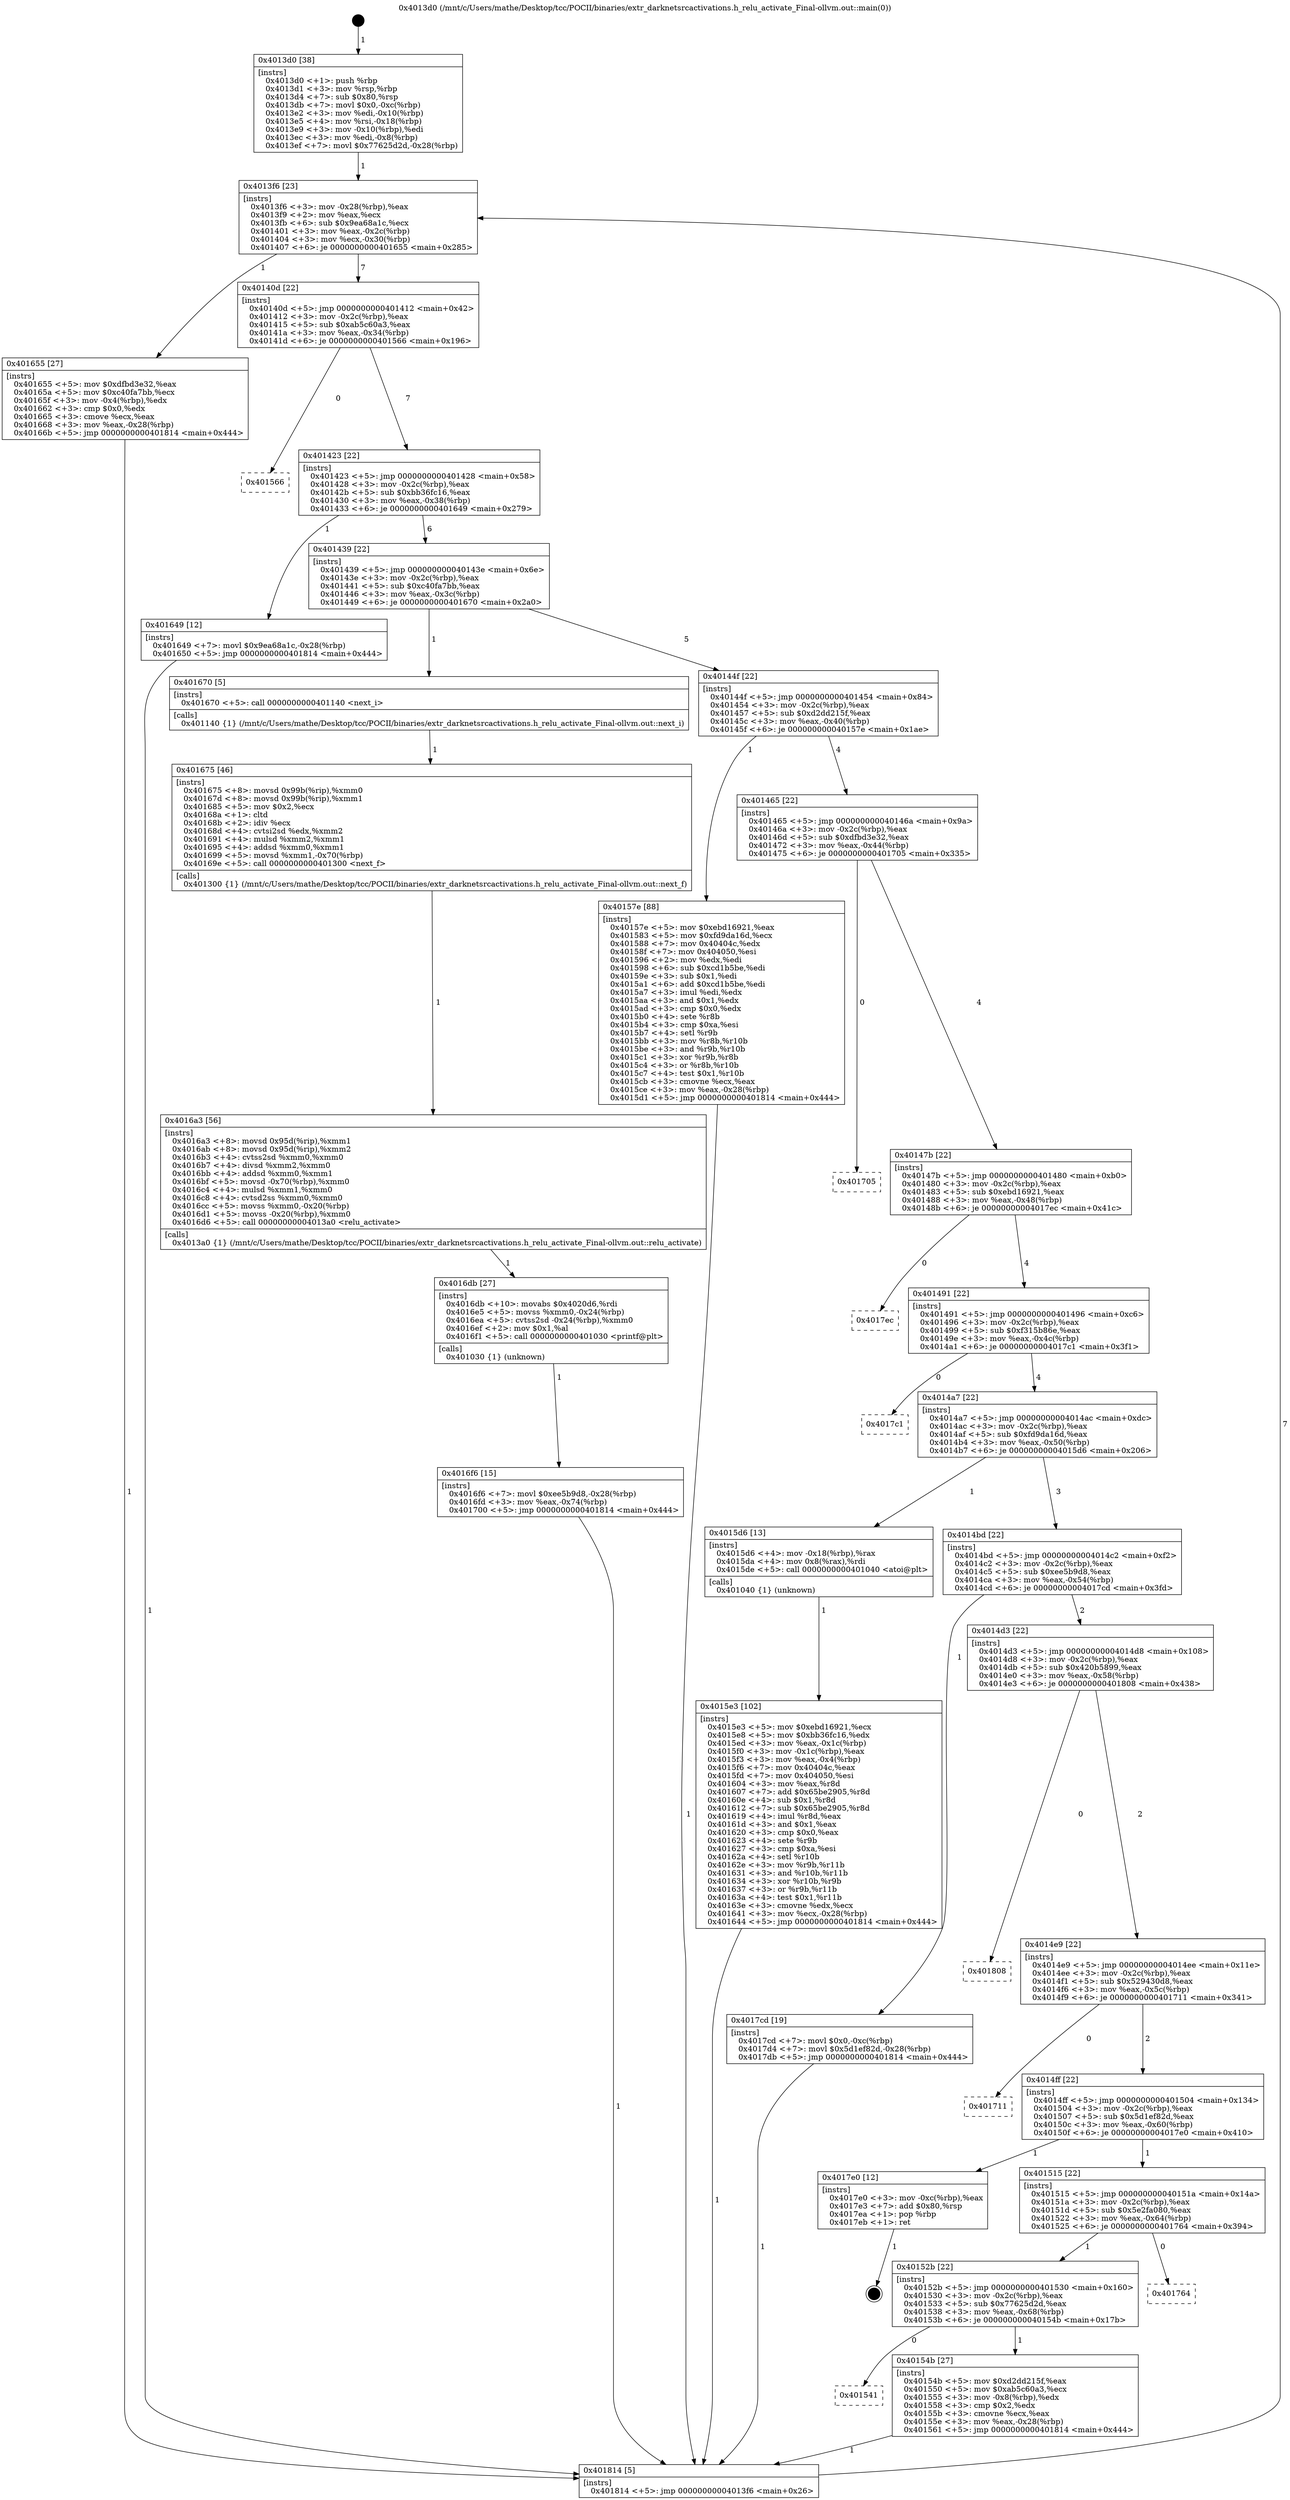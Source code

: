 digraph "0x4013d0" {
  label = "0x4013d0 (/mnt/c/Users/mathe/Desktop/tcc/POCII/binaries/extr_darknetsrcactivations.h_relu_activate_Final-ollvm.out::main(0))"
  labelloc = "t"
  node[shape=record]

  Entry [label="",width=0.3,height=0.3,shape=circle,fillcolor=black,style=filled]
  "0x4013f6" [label="{
     0x4013f6 [23]\l
     | [instrs]\l
     &nbsp;&nbsp;0x4013f6 \<+3\>: mov -0x28(%rbp),%eax\l
     &nbsp;&nbsp;0x4013f9 \<+2\>: mov %eax,%ecx\l
     &nbsp;&nbsp;0x4013fb \<+6\>: sub $0x9ea68a1c,%ecx\l
     &nbsp;&nbsp;0x401401 \<+3\>: mov %eax,-0x2c(%rbp)\l
     &nbsp;&nbsp;0x401404 \<+3\>: mov %ecx,-0x30(%rbp)\l
     &nbsp;&nbsp;0x401407 \<+6\>: je 0000000000401655 \<main+0x285\>\l
  }"]
  "0x401655" [label="{
     0x401655 [27]\l
     | [instrs]\l
     &nbsp;&nbsp;0x401655 \<+5\>: mov $0xdfbd3e32,%eax\l
     &nbsp;&nbsp;0x40165a \<+5\>: mov $0xc40fa7bb,%ecx\l
     &nbsp;&nbsp;0x40165f \<+3\>: mov -0x4(%rbp),%edx\l
     &nbsp;&nbsp;0x401662 \<+3\>: cmp $0x0,%edx\l
     &nbsp;&nbsp;0x401665 \<+3\>: cmove %ecx,%eax\l
     &nbsp;&nbsp;0x401668 \<+3\>: mov %eax,-0x28(%rbp)\l
     &nbsp;&nbsp;0x40166b \<+5\>: jmp 0000000000401814 \<main+0x444\>\l
  }"]
  "0x40140d" [label="{
     0x40140d [22]\l
     | [instrs]\l
     &nbsp;&nbsp;0x40140d \<+5\>: jmp 0000000000401412 \<main+0x42\>\l
     &nbsp;&nbsp;0x401412 \<+3\>: mov -0x2c(%rbp),%eax\l
     &nbsp;&nbsp;0x401415 \<+5\>: sub $0xab5c60a3,%eax\l
     &nbsp;&nbsp;0x40141a \<+3\>: mov %eax,-0x34(%rbp)\l
     &nbsp;&nbsp;0x40141d \<+6\>: je 0000000000401566 \<main+0x196\>\l
  }"]
  Exit [label="",width=0.3,height=0.3,shape=circle,fillcolor=black,style=filled,peripheries=2]
  "0x401566" [label="{
     0x401566\l
  }", style=dashed]
  "0x401423" [label="{
     0x401423 [22]\l
     | [instrs]\l
     &nbsp;&nbsp;0x401423 \<+5\>: jmp 0000000000401428 \<main+0x58\>\l
     &nbsp;&nbsp;0x401428 \<+3\>: mov -0x2c(%rbp),%eax\l
     &nbsp;&nbsp;0x40142b \<+5\>: sub $0xbb36fc16,%eax\l
     &nbsp;&nbsp;0x401430 \<+3\>: mov %eax,-0x38(%rbp)\l
     &nbsp;&nbsp;0x401433 \<+6\>: je 0000000000401649 \<main+0x279\>\l
  }"]
  "0x4016f6" [label="{
     0x4016f6 [15]\l
     | [instrs]\l
     &nbsp;&nbsp;0x4016f6 \<+7\>: movl $0xee5b9d8,-0x28(%rbp)\l
     &nbsp;&nbsp;0x4016fd \<+3\>: mov %eax,-0x74(%rbp)\l
     &nbsp;&nbsp;0x401700 \<+5\>: jmp 0000000000401814 \<main+0x444\>\l
  }"]
  "0x401649" [label="{
     0x401649 [12]\l
     | [instrs]\l
     &nbsp;&nbsp;0x401649 \<+7\>: movl $0x9ea68a1c,-0x28(%rbp)\l
     &nbsp;&nbsp;0x401650 \<+5\>: jmp 0000000000401814 \<main+0x444\>\l
  }"]
  "0x401439" [label="{
     0x401439 [22]\l
     | [instrs]\l
     &nbsp;&nbsp;0x401439 \<+5\>: jmp 000000000040143e \<main+0x6e\>\l
     &nbsp;&nbsp;0x40143e \<+3\>: mov -0x2c(%rbp),%eax\l
     &nbsp;&nbsp;0x401441 \<+5\>: sub $0xc40fa7bb,%eax\l
     &nbsp;&nbsp;0x401446 \<+3\>: mov %eax,-0x3c(%rbp)\l
     &nbsp;&nbsp;0x401449 \<+6\>: je 0000000000401670 \<main+0x2a0\>\l
  }"]
  "0x4016db" [label="{
     0x4016db [27]\l
     | [instrs]\l
     &nbsp;&nbsp;0x4016db \<+10\>: movabs $0x4020d6,%rdi\l
     &nbsp;&nbsp;0x4016e5 \<+5\>: movss %xmm0,-0x24(%rbp)\l
     &nbsp;&nbsp;0x4016ea \<+5\>: cvtss2sd -0x24(%rbp),%xmm0\l
     &nbsp;&nbsp;0x4016ef \<+2\>: mov $0x1,%al\l
     &nbsp;&nbsp;0x4016f1 \<+5\>: call 0000000000401030 \<printf@plt\>\l
     | [calls]\l
     &nbsp;&nbsp;0x401030 \{1\} (unknown)\l
  }"]
  "0x401670" [label="{
     0x401670 [5]\l
     | [instrs]\l
     &nbsp;&nbsp;0x401670 \<+5\>: call 0000000000401140 \<next_i\>\l
     | [calls]\l
     &nbsp;&nbsp;0x401140 \{1\} (/mnt/c/Users/mathe/Desktop/tcc/POCII/binaries/extr_darknetsrcactivations.h_relu_activate_Final-ollvm.out::next_i)\l
  }"]
  "0x40144f" [label="{
     0x40144f [22]\l
     | [instrs]\l
     &nbsp;&nbsp;0x40144f \<+5\>: jmp 0000000000401454 \<main+0x84\>\l
     &nbsp;&nbsp;0x401454 \<+3\>: mov -0x2c(%rbp),%eax\l
     &nbsp;&nbsp;0x401457 \<+5\>: sub $0xd2dd215f,%eax\l
     &nbsp;&nbsp;0x40145c \<+3\>: mov %eax,-0x40(%rbp)\l
     &nbsp;&nbsp;0x40145f \<+6\>: je 000000000040157e \<main+0x1ae\>\l
  }"]
  "0x4016a3" [label="{
     0x4016a3 [56]\l
     | [instrs]\l
     &nbsp;&nbsp;0x4016a3 \<+8\>: movsd 0x95d(%rip),%xmm1\l
     &nbsp;&nbsp;0x4016ab \<+8\>: movsd 0x95d(%rip),%xmm2\l
     &nbsp;&nbsp;0x4016b3 \<+4\>: cvtss2sd %xmm0,%xmm0\l
     &nbsp;&nbsp;0x4016b7 \<+4\>: divsd %xmm2,%xmm0\l
     &nbsp;&nbsp;0x4016bb \<+4\>: addsd %xmm0,%xmm1\l
     &nbsp;&nbsp;0x4016bf \<+5\>: movsd -0x70(%rbp),%xmm0\l
     &nbsp;&nbsp;0x4016c4 \<+4\>: mulsd %xmm1,%xmm0\l
     &nbsp;&nbsp;0x4016c8 \<+4\>: cvtsd2ss %xmm0,%xmm0\l
     &nbsp;&nbsp;0x4016cc \<+5\>: movss %xmm0,-0x20(%rbp)\l
     &nbsp;&nbsp;0x4016d1 \<+5\>: movss -0x20(%rbp),%xmm0\l
     &nbsp;&nbsp;0x4016d6 \<+5\>: call 00000000004013a0 \<relu_activate\>\l
     | [calls]\l
     &nbsp;&nbsp;0x4013a0 \{1\} (/mnt/c/Users/mathe/Desktop/tcc/POCII/binaries/extr_darknetsrcactivations.h_relu_activate_Final-ollvm.out::relu_activate)\l
  }"]
  "0x40157e" [label="{
     0x40157e [88]\l
     | [instrs]\l
     &nbsp;&nbsp;0x40157e \<+5\>: mov $0xebd16921,%eax\l
     &nbsp;&nbsp;0x401583 \<+5\>: mov $0xfd9da16d,%ecx\l
     &nbsp;&nbsp;0x401588 \<+7\>: mov 0x40404c,%edx\l
     &nbsp;&nbsp;0x40158f \<+7\>: mov 0x404050,%esi\l
     &nbsp;&nbsp;0x401596 \<+2\>: mov %edx,%edi\l
     &nbsp;&nbsp;0x401598 \<+6\>: sub $0xcd1b5be,%edi\l
     &nbsp;&nbsp;0x40159e \<+3\>: sub $0x1,%edi\l
     &nbsp;&nbsp;0x4015a1 \<+6\>: add $0xcd1b5be,%edi\l
     &nbsp;&nbsp;0x4015a7 \<+3\>: imul %edi,%edx\l
     &nbsp;&nbsp;0x4015aa \<+3\>: and $0x1,%edx\l
     &nbsp;&nbsp;0x4015ad \<+3\>: cmp $0x0,%edx\l
     &nbsp;&nbsp;0x4015b0 \<+4\>: sete %r8b\l
     &nbsp;&nbsp;0x4015b4 \<+3\>: cmp $0xa,%esi\l
     &nbsp;&nbsp;0x4015b7 \<+4\>: setl %r9b\l
     &nbsp;&nbsp;0x4015bb \<+3\>: mov %r8b,%r10b\l
     &nbsp;&nbsp;0x4015be \<+3\>: and %r9b,%r10b\l
     &nbsp;&nbsp;0x4015c1 \<+3\>: xor %r9b,%r8b\l
     &nbsp;&nbsp;0x4015c4 \<+3\>: or %r8b,%r10b\l
     &nbsp;&nbsp;0x4015c7 \<+4\>: test $0x1,%r10b\l
     &nbsp;&nbsp;0x4015cb \<+3\>: cmovne %ecx,%eax\l
     &nbsp;&nbsp;0x4015ce \<+3\>: mov %eax,-0x28(%rbp)\l
     &nbsp;&nbsp;0x4015d1 \<+5\>: jmp 0000000000401814 \<main+0x444\>\l
  }"]
  "0x401465" [label="{
     0x401465 [22]\l
     | [instrs]\l
     &nbsp;&nbsp;0x401465 \<+5\>: jmp 000000000040146a \<main+0x9a\>\l
     &nbsp;&nbsp;0x40146a \<+3\>: mov -0x2c(%rbp),%eax\l
     &nbsp;&nbsp;0x40146d \<+5\>: sub $0xdfbd3e32,%eax\l
     &nbsp;&nbsp;0x401472 \<+3\>: mov %eax,-0x44(%rbp)\l
     &nbsp;&nbsp;0x401475 \<+6\>: je 0000000000401705 \<main+0x335\>\l
  }"]
  "0x401675" [label="{
     0x401675 [46]\l
     | [instrs]\l
     &nbsp;&nbsp;0x401675 \<+8\>: movsd 0x99b(%rip),%xmm0\l
     &nbsp;&nbsp;0x40167d \<+8\>: movsd 0x99b(%rip),%xmm1\l
     &nbsp;&nbsp;0x401685 \<+5\>: mov $0x2,%ecx\l
     &nbsp;&nbsp;0x40168a \<+1\>: cltd\l
     &nbsp;&nbsp;0x40168b \<+2\>: idiv %ecx\l
     &nbsp;&nbsp;0x40168d \<+4\>: cvtsi2sd %edx,%xmm2\l
     &nbsp;&nbsp;0x401691 \<+4\>: mulsd %xmm2,%xmm1\l
     &nbsp;&nbsp;0x401695 \<+4\>: addsd %xmm0,%xmm1\l
     &nbsp;&nbsp;0x401699 \<+5\>: movsd %xmm1,-0x70(%rbp)\l
     &nbsp;&nbsp;0x40169e \<+5\>: call 0000000000401300 \<next_f\>\l
     | [calls]\l
     &nbsp;&nbsp;0x401300 \{1\} (/mnt/c/Users/mathe/Desktop/tcc/POCII/binaries/extr_darknetsrcactivations.h_relu_activate_Final-ollvm.out::next_f)\l
  }"]
  "0x401705" [label="{
     0x401705\l
  }", style=dashed]
  "0x40147b" [label="{
     0x40147b [22]\l
     | [instrs]\l
     &nbsp;&nbsp;0x40147b \<+5\>: jmp 0000000000401480 \<main+0xb0\>\l
     &nbsp;&nbsp;0x401480 \<+3\>: mov -0x2c(%rbp),%eax\l
     &nbsp;&nbsp;0x401483 \<+5\>: sub $0xebd16921,%eax\l
     &nbsp;&nbsp;0x401488 \<+3\>: mov %eax,-0x48(%rbp)\l
     &nbsp;&nbsp;0x40148b \<+6\>: je 00000000004017ec \<main+0x41c\>\l
  }"]
  "0x4015e3" [label="{
     0x4015e3 [102]\l
     | [instrs]\l
     &nbsp;&nbsp;0x4015e3 \<+5\>: mov $0xebd16921,%ecx\l
     &nbsp;&nbsp;0x4015e8 \<+5\>: mov $0xbb36fc16,%edx\l
     &nbsp;&nbsp;0x4015ed \<+3\>: mov %eax,-0x1c(%rbp)\l
     &nbsp;&nbsp;0x4015f0 \<+3\>: mov -0x1c(%rbp),%eax\l
     &nbsp;&nbsp;0x4015f3 \<+3\>: mov %eax,-0x4(%rbp)\l
     &nbsp;&nbsp;0x4015f6 \<+7\>: mov 0x40404c,%eax\l
     &nbsp;&nbsp;0x4015fd \<+7\>: mov 0x404050,%esi\l
     &nbsp;&nbsp;0x401604 \<+3\>: mov %eax,%r8d\l
     &nbsp;&nbsp;0x401607 \<+7\>: add $0x65be2905,%r8d\l
     &nbsp;&nbsp;0x40160e \<+4\>: sub $0x1,%r8d\l
     &nbsp;&nbsp;0x401612 \<+7\>: sub $0x65be2905,%r8d\l
     &nbsp;&nbsp;0x401619 \<+4\>: imul %r8d,%eax\l
     &nbsp;&nbsp;0x40161d \<+3\>: and $0x1,%eax\l
     &nbsp;&nbsp;0x401620 \<+3\>: cmp $0x0,%eax\l
     &nbsp;&nbsp;0x401623 \<+4\>: sete %r9b\l
     &nbsp;&nbsp;0x401627 \<+3\>: cmp $0xa,%esi\l
     &nbsp;&nbsp;0x40162a \<+4\>: setl %r10b\l
     &nbsp;&nbsp;0x40162e \<+3\>: mov %r9b,%r11b\l
     &nbsp;&nbsp;0x401631 \<+3\>: and %r10b,%r11b\l
     &nbsp;&nbsp;0x401634 \<+3\>: xor %r10b,%r9b\l
     &nbsp;&nbsp;0x401637 \<+3\>: or %r9b,%r11b\l
     &nbsp;&nbsp;0x40163a \<+4\>: test $0x1,%r11b\l
     &nbsp;&nbsp;0x40163e \<+3\>: cmovne %edx,%ecx\l
     &nbsp;&nbsp;0x401641 \<+3\>: mov %ecx,-0x28(%rbp)\l
     &nbsp;&nbsp;0x401644 \<+5\>: jmp 0000000000401814 \<main+0x444\>\l
  }"]
  "0x4017ec" [label="{
     0x4017ec\l
  }", style=dashed]
  "0x401491" [label="{
     0x401491 [22]\l
     | [instrs]\l
     &nbsp;&nbsp;0x401491 \<+5\>: jmp 0000000000401496 \<main+0xc6\>\l
     &nbsp;&nbsp;0x401496 \<+3\>: mov -0x2c(%rbp),%eax\l
     &nbsp;&nbsp;0x401499 \<+5\>: sub $0xf315b86e,%eax\l
     &nbsp;&nbsp;0x40149e \<+3\>: mov %eax,-0x4c(%rbp)\l
     &nbsp;&nbsp;0x4014a1 \<+6\>: je 00000000004017c1 \<main+0x3f1\>\l
  }"]
  "0x4013d0" [label="{
     0x4013d0 [38]\l
     | [instrs]\l
     &nbsp;&nbsp;0x4013d0 \<+1\>: push %rbp\l
     &nbsp;&nbsp;0x4013d1 \<+3\>: mov %rsp,%rbp\l
     &nbsp;&nbsp;0x4013d4 \<+7\>: sub $0x80,%rsp\l
     &nbsp;&nbsp;0x4013db \<+7\>: movl $0x0,-0xc(%rbp)\l
     &nbsp;&nbsp;0x4013e2 \<+3\>: mov %edi,-0x10(%rbp)\l
     &nbsp;&nbsp;0x4013e5 \<+4\>: mov %rsi,-0x18(%rbp)\l
     &nbsp;&nbsp;0x4013e9 \<+3\>: mov -0x10(%rbp),%edi\l
     &nbsp;&nbsp;0x4013ec \<+3\>: mov %edi,-0x8(%rbp)\l
     &nbsp;&nbsp;0x4013ef \<+7\>: movl $0x77625d2d,-0x28(%rbp)\l
  }"]
  "0x4017c1" [label="{
     0x4017c1\l
  }", style=dashed]
  "0x4014a7" [label="{
     0x4014a7 [22]\l
     | [instrs]\l
     &nbsp;&nbsp;0x4014a7 \<+5\>: jmp 00000000004014ac \<main+0xdc\>\l
     &nbsp;&nbsp;0x4014ac \<+3\>: mov -0x2c(%rbp),%eax\l
     &nbsp;&nbsp;0x4014af \<+5\>: sub $0xfd9da16d,%eax\l
     &nbsp;&nbsp;0x4014b4 \<+3\>: mov %eax,-0x50(%rbp)\l
     &nbsp;&nbsp;0x4014b7 \<+6\>: je 00000000004015d6 \<main+0x206\>\l
  }"]
  "0x401814" [label="{
     0x401814 [5]\l
     | [instrs]\l
     &nbsp;&nbsp;0x401814 \<+5\>: jmp 00000000004013f6 \<main+0x26\>\l
  }"]
  "0x4015d6" [label="{
     0x4015d6 [13]\l
     | [instrs]\l
     &nbsp;&nbsp;0x4015d6 \<+4\>: mov -0x18(%rbp),%rax\l
     &nbsp;&nbsp;0x4015da \<+4\>: mov 0x8(%rax),%rdi\l
     &nbsp;&nbsp;0x4015de \<+5\>: call 0000000000401040 \<atoi@plt\>\l
     | [calls]\l
     &nbsp;&nbsp;0x401040 \{1\} (unknown)\l
  }"]
  "0x4014bd" [label="{
     0x4014bd [22]\l
     | [instrs]\l
     &nbsp;&nbsp;0x4014bd \<+5\>: jmp 00000000004014c2 \<main+0xf2\>\l
     &nbsp;&nbsp;0x4014c2 \<+3\>: mov -0x2c(%rbp),%eax\l
     &nbsp;&nbsp;0x4014c5 \<+5\>: sub $0xee5b9d8,%eax\l
     &nbsp;&nbsp;0x4014ca \<+3\>: mov %eax,-0x54(%rbp)\l
     &nbsp;&nbsp;0x4014cd \<+6\>: je 00000000004017cd \<main+0x3fd\>\l
  }"]
  "0x401541" [label="{
     0x401541\l
  }", style=dashed]
  "0x4017cd" [label="{
     0x4017cd [19]\l
     | [instrs]\l
     &nbsp;&nbsp;0x4017cd \<+7\>: movl $0x0,-0xc(%rbp)\l
     &nbsp;&nbsp;0x4017d4 \<+7\>: movl $0x5d1ef82d,-0x28(%rbp)\l
     &nbsp;&nbsp;0x4017db \<+5\>: jmp 0000000000401814 \<main+0x444\>\l
  }"]
  "0x4014d3" [label="{
     0x4014d3 [22]\l
     | [instrs]\l
     &nbsp;&nbsp;0x4014d3 \<+5\>: jmp 00000000004014d8 \<main+0x108\>\l
     &nbsp;&nbsp;0x4014d8 \<+3\>: mov -0x2c(%rbp),%eax\l
     &nbsp;&nbsp;0x4014db \<+5\>: sub $0x420b5899,%eax\l
     &nbsp;&nbsp;0x4014e0 \<+3\>: mov %eax,-0x58(%rbp)\l
     &nbsp;&nbsp;0x4014e3 \<+6\>: je 0000000000401808 \<main+0x438\>\l
  }"]
  "0x40154b" [label="{
     0x40154b [27]\l
     | [instrs]\l
     &nbsp;&nbsp;0x40154b \<+5\>: mov $0xd2dd215f,%eax\l
     &nbsp;&nbsp;0x401550 \<+5\>: mov $0xab5c60a3,%ecx\l
     &nbsp;&nbsp;0x401555 \<+3\>: mov -0x8(%rbp),%edx\l
     &nbsp;&nbsp;0x401558 \<+3\>: cmp $0x2,%edx\l
     &nbsp;&nbsp;0x40155b \<+3\>: cmovne %ecx,%eax\l
     &nbsp;&nbsp;0x40155e \<+3\>: mov %eax,-0x28(%rbp)\l
     &nbsp;&nbsp;0x401561 \<+5\>: jmp 0000000000401814 \<main+0x444\>\l
  }"]
  "0x401808" [label="{
     0x401808\l
  }", style=dashed]
  "0x4014e9" [label="{
     0x4014e9 [22]\l
     | [instrs]\l
     &nbsp;&nbsp;0x4014e9 \<+5\>: jmp 00000000004014ee \<main+0x11e\>\l
     &nbsp;&nbsp;0x4014ee \<+3\>: mov -0x2c(%rbp),%eax\l
     &nbsp;&nbsp;0x4014f1 \<+5\>: sub $0x529430d8,%eax\l
     &nbsp;&nbsp;0x4014f6 \<+3\>: mov %eax,-0x5c(%rbp)\l
     &nbsp;&nbsp;0x4014f9 \<+6\>: je 0000000000401711 \<main+0x341\>\l
  }"]
  "0x40152b" [label="{
     0x40152b [22]\l
     | [instrs]\l
     &nbsp;&nbsp;0x40152b \<+5\>: jmp 0000000000401530 \<main+0x160\>\l
     &nbsp;&nbsp;0x401530 \<+3\>: mov -0x2c(%rbp),%eax\l
     &nbsp;&nbsp;0x401533 \<+5\>: sub $0x77625d2d,%eax\l
     &nbsp;&nbsp;0x401538 \<+3\>: mov %eax,-0x68(%rbp)\l
     &nbsp;&nbsp;0x40153b \<+6\>: je 000000000040154b \<main+0x17b\>\l
  }"]
  "0x401711" [label="{
     0x401711\l
  }", style=dashed]
  "0x4014ff" [label="{
     0x4014ff [22]\l
     | [instrs]\l
     &nbsp;&nbsp;0x4014ff \<+5\>: jmp 0000000000401504 \<main+0x134\>\l
     &nbsp;&nbsp;0x401504 \<+3\>: mov -0x2c(%rbp),%eax\l
     &nbsp;&nbsp;0x401507 \<+5\>: sub $0x5d1ef82d,%eax\l
     &nbsp;&nbsp;0x40150c \<+3\>: mov %eax,-0x60(%rbp)\l
     &nbsp;&nbsp;0x40150f \<+6\>: je 00000000004017e0 \<main+0x410\>\l
  }"]
  "0x401764" [label="{
     0x401764\l
  }", style=dashed]
  "0x4017e0" [label="{
     0x4017e0 [12]\l
     | [instrs]\l
     &nbsp;&nbsp;0x4017e0 \<+3\>: mov -0xc(%rbp),%eax\l
     &nbsp;&nbsp;0x4017e3 \<+7\>: add $0x80,%rsp\l
     &nbsp;&nbsp;0x4017ea \<+1\>: pop %rbp\l
     &nbsp;&nbsp;0x4017eb \<+1\>: ret\l
  }"]
  "0x401515" [label="{
     0x401515 [22]\l
     | [instrs]\l
     &nbsp;&nbsp;0x401515 \<+5\>: jmp 000000000040151a \<main+0x14a\>\l
     &nbsp;&nbsp;0x40151a \<+3\>: mov -0x2c(%rbp),%eax\l
     &nbsp;&nbsp;0x40151d \<+5\>: sub $0x5e2fa080,%eax\l
     &nbsp;&nbsp;0x401522 \<+3\>: mov %eax,-0x64(%rbp)\l
     &nbsp;&nbsp;0x401525 \<+6\>: je 0000000000401764 \<main+0x394\>\l
  }"]
  Entry -> "0x4013d0" [label=" 1"]
  "0x4013f6" -> "0x401655" [label=" 1"]
  "0x4013f6" -> "0x40140d" [label=" 7"]
  "0x4017e0" -> Exit [label=" 1"]
  "0x40140d" -> "0x401566" [label=" 0"]
  "0x40140d" -> "0x401423" [label=" 7"]
  "0x4017cd" -> "0x401814" [label=" 1"]
  "0x401423" -> "0x401649" [label=" 1"]
  "0x401423" -> "0x401439" [label=" 6"]
  "0x4016f6" -> "0x401814" [label=" 1"]
  "0x401439" -> "0x401670" [label=" 1"]
  "0x401439" -> "0x40144f" [label=" 5"]
  "0x4016db" -> "0x4016f6" [label=" 1"]
  "0x40144f" -> "0x40157e" [label=" 1"]
  "0x40144f" -> "0x401465" [label=" 4"]
  "0x4016a3" -> "0x4016db" [label=" 1"]
  "0x401465" -> "0x401705" [label=" 0"]
  "0x401465" -> "0x40147b" [label=" 4"]
  "0x401675" -> "0x4016a3" [label=" 1"]
  "0x40147b" -> "0x4017ec" [label=" 0"]
  "0x40147b" -> "0x401491" [label=" 4"]
  "0x401670" -> "0x401675" [label=" 1"]
  "0x401491" -> "0x4017c1" [label=" 0"]
  "0x401491" -> "0x4014a7" [label=" 4"]
  "0x401655" -> "0x401814" [label=" 1"]
  "0x4014a7" -> "0x4015d6" [label=" 1"]
  "0x4014a7" -> "0x4014bd" [label=" 3"]
  "0x401649" -> "0x401814" [label=" 1"]
  "0x4014bd" -> "0x4017cd" [label=" 1"]
  "0x4014bd" -> "0x4014d3" [label=" 2"]
  "0x4015e3" -> "0x401814" [label=" 1"]
  "0x4014d3" -> "0x401808" [label=" 0"]
  "0x4014d3" -> "0x4014e9" [label=" 2"]
  "0x4015d6" -> "0x4015e3" [label=" 1"]
  "0x4014e9" -> "0x401711" [label=" 0"]
  "0x4014e9" -> "0x4014ff" [label=" 2"]
  "0x401814" -> "0x4013f6" [label=" 7"]
  "0x4014ff" -> "0x4017e0" [label=" 1"]
  "0x4014ff" -> "0x401515" [label=" 1"]
  "0x4013d0" -> "0x4013f6" [label=" 1"]
  "0x401515" -> "0x401764" [label=" 0"]
  "0x401515" -> "0x40152b" [label=" 1"]
  "0x40157e" -> "0x401814" [label=" 1"]
  "0x40152b" -> "0x40154b" [label=" 1"]
  "0x40152b" -> "0x401541" [label=" 0"]
  "0x40154b" -> "0x401814" [label=" 1"]
}
